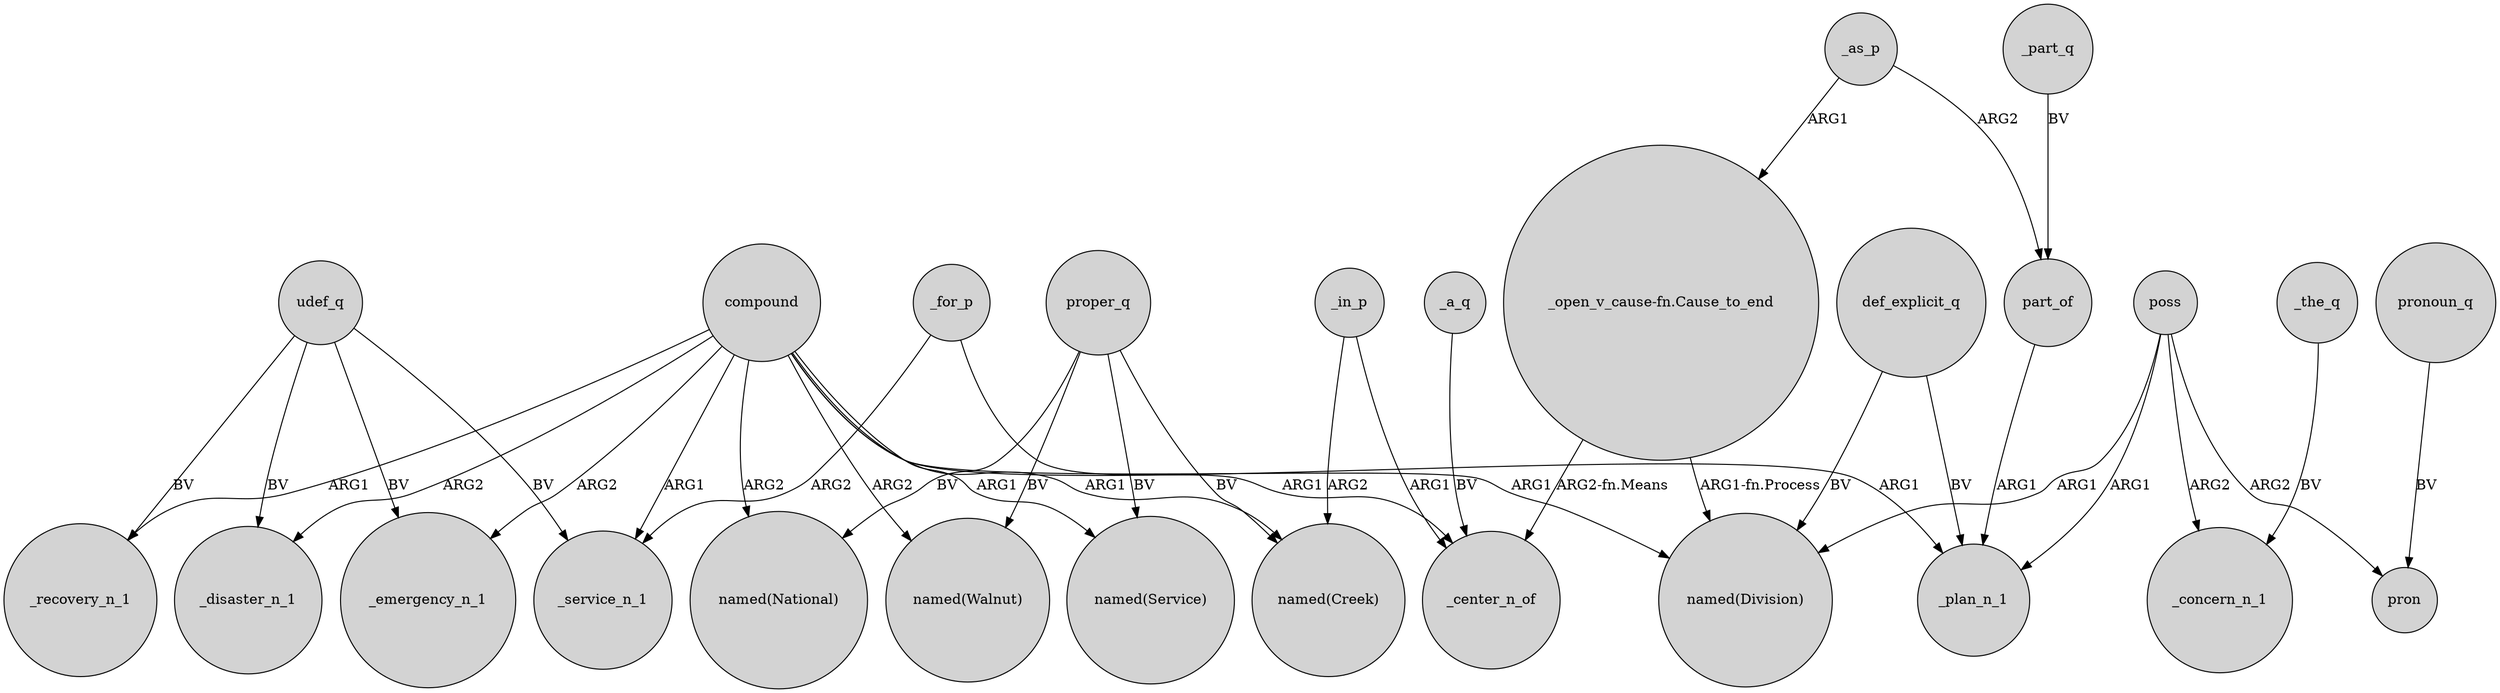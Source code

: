 digraph {
	node [shape=circle style=filled]
	compound -> "named(Division)" [label=ARG1]
	compound -> "named(Creek)" [label=ARG1]
	udef_q -> _service_n_1 [label=BV]
	_for_p -> _service_n_1 [label=ARG2]
	_as_p -> "_open_v_cause-fn.Cause_to_end" [label=ARG1]
	proper_q -> "named(Walnut)" [label=BV]
	_in_p -> "named(Creek)" [label=ARG2]
	_as_p -> part_of [label=ARG2]
	compound -> _disaster_n_1 [label=ARG2]
	def_explicit_q -> _plan_n_1 [label=BV]
	compound -> _emergency_n_1 [label=ARG2]
	compound -> "named(National)" [label=ARG2]
	_the_q -> _concern_n_1 [label=BV]
	def_explicit_q -> "named(Division)" [label=BV]
	proper_q -> "named(Service)" [label=BV]
	_a_q -> _center_n_of [label=BV]
	udef_q -> _emergency_n_1 [label=BV]
	pronoun_q -> pron [label=BV]
	poss -> pron [label=ARG2]
	compound -> "named(Service)" [label=ARG1]
	_part_q -> part_of [label=BV]
	compound -> _recovery_n_1 [label=ARG1]
	poss -> _plan_n_1 [label=ARG1]
	part_of -> _plan_n_1 [label=ARG1]
	_in_p -> _center_n_of [label=ARG1]
	poss -> _concern_n_1 [label=ARG2]
	compound -> "named(Walnut)" [label=ARG2]
	udef_q -> _recovery_n_1 [label=BV]
	compound -> _plan_n_1 [label=ARG1]
	proper_q -> "named(National)" [label=BV]
	"_open_v_cause-fn.Cause_to_end" -> _center_n_of [label="ARG2-fn.Means"]
	"_open_v_cause-fn.Cause_to_end" -> "named(Division)" [label="ARG1-fn.Process"]
	compound -> _service_n_1 [label=ARG1]
	proper_q -> "named(Creek)" [label=BV]
	udef_q -> _disaster_n_1 [label=BV]
	_for_p -> _center_n_of [label=ARG1]
	poss -> "named(Division)" [label=ARG1]
}
